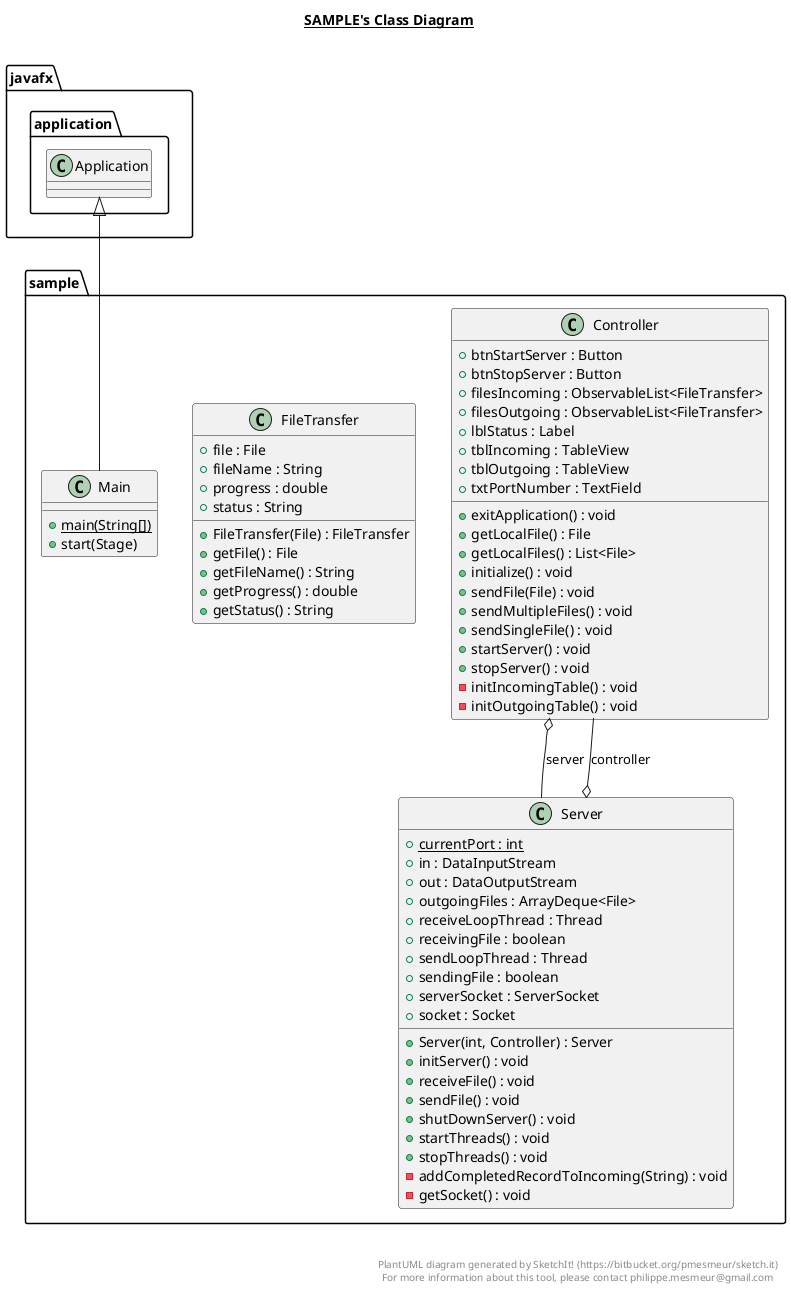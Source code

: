 @startuml

title __SAMPLE's Class Diagram__\n

  namespace sample {
    class sample.Controller {
        + btnStartServer : Button
        + btnStopServer : Button
        + filesIncoming : ObservableList<FileTransfer>
        + filesOutgoing : ObservableList<FileTransfer>
        + lblStatus : Label
        + tblIncoming : TableView
        + tblOutgoing : TableView
        + txtPortNumber : TextField
        + exitApplication() : void
        + getLocalFile() : File
        + getLocalFiles() : List<File>
        + initialize() : void
        + sendFile(File) : void
        + sendMultipleFiles() : void
        + sendSingleFile() : void
        + startServer() : void
        + stopServer() : void
        - initIncomingTable() : void
        - initOutgoingTable() : void
    }
  }
  

  namespace sample {
    class sample.FileTransfer {
        + file : File
        + fileName : String
        + progress : double
        + status : String
        + FileTransfer(File) : FileTransfer
        + getFile() : File
        + getFileName() : String
        + getProgress() : double
        + getStatus() : String
    }
  }
  

  namespace sample {
    class sample.Main {
        {static} + main(String[])
        + start(Stage)
    }
  }
  

  namespace sample {
    class sample.Server {
        {static} + currentPort : int
        + in : DataInputStream
        + out : DataOutputStream
        + outgoingFiles : ArrayDeque<File>
        + receiveLoopThread : Thread
        + receivingFile : boolean
        + sendLoopThread : Thread
        + sendingFile : boolean
        + serverSocket : ServerSocket
        + socket : Socket
        + Server(int, Controller) : Server
        + initServer() : void
        + receiveFile() : void
        + sendFile() : void
        + shutDownServer() : void
        + startThreads() : void
        + stopThreads() : void
        - addCompletedRecordToIncoming(String) : void
        - getSocket() : void
    }
  }
  

  sample.Controller o-- sample.Server : server
  sample.Main -up-|> javafx.application.Application
  sample.Server o-- sample.Controller : controller


right footer


PlantUML diagram generated by SketchIt! (https://bitbucket.org/pmesmeur/sketch.it)
For more information about this tool, please contact philippe.mesmeur@gmail.com
endfooter

@enduml
